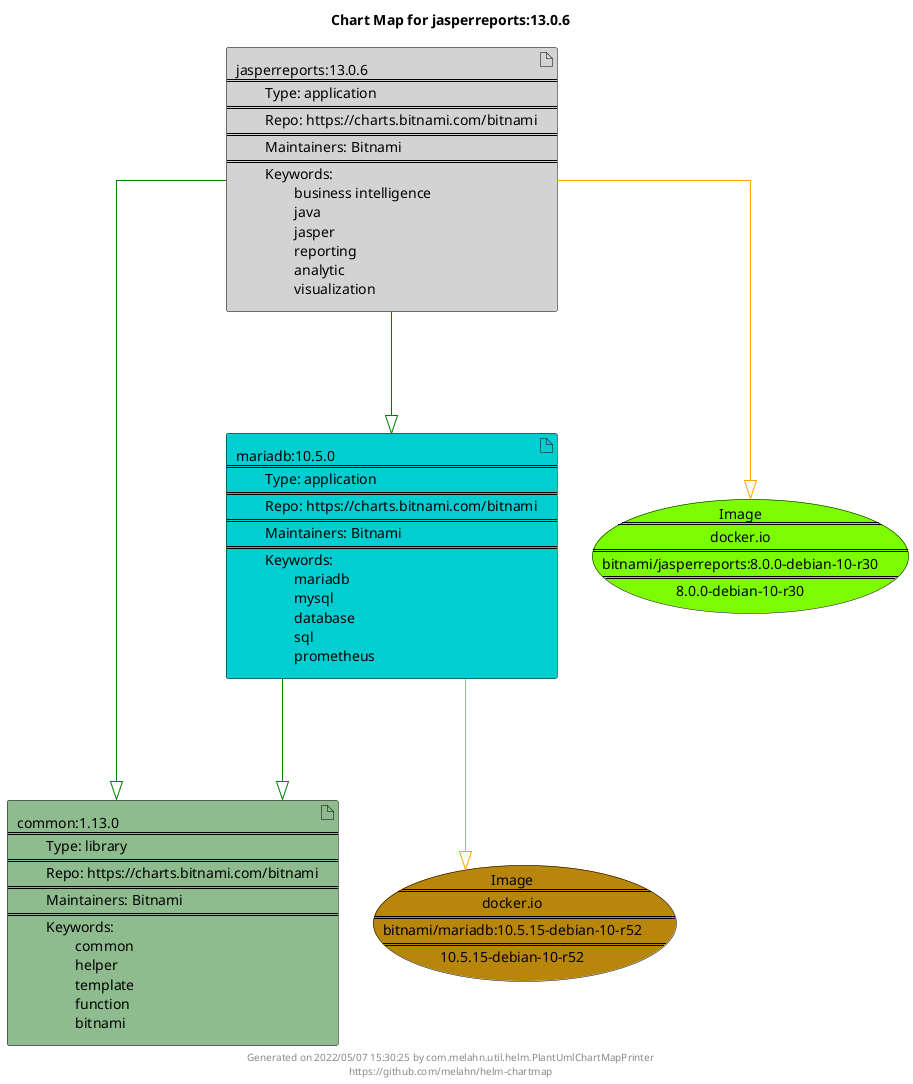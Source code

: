 @startuml
skinparam linetype ortho
skinparam backgroundColor white
skinparam usecaseBorderColor black
skinparam usecaseArrowColor LightSlateGray
skinparam artifactBorderColor black
skinparam artifactArrowColor LightSlateGray

title Chart Map for jasperreports:13.0.6

'There are 3 referenced Helm Charts
artifact "jasperreports:13.0.6\n====\n\tType: application\n====\n\tRepo: https://charts.bitnami.com/bitnami\n====\n\tMaintainers: Bitnami\n====\n\tKeywords: \n\t\tbusiness intelligence\n\t\tjava\n\t\tjasper\n\t\treporting\n\t\tanalytic\n\t\tvisualization" as jasperreports_13_0_6 #LightGrey
artifact "common:1.13.0\n====\n\tType: library\n====\n\tRepo: https://charts.bitnami.com/bitnami\n====\n\tMaintainers: Bitnami\n====\n\tKeywords: \n\t\tcommon\n\t\thelper\n\t\ttemplate\n\t\tfunction\n\t\tbitnami" as common_1_13_0 #DarkSeaGreen
artifact "mariadb:10.5.0\n====\n\tType: application\n====\n\tRepo: https://charts.bitnami.com/bitnami\n====\n\tMaintainers: Bitnami\n====\n\tKeywords: \n\t\tmariadb\n\t\tmysql\n\t\tdatabase\n\t\tsql\n\t\tprometheus" as mariadb_10_5_0 #DarkTurquoise

'There are 2 referenced Docker Images
usecase "Image\n====\ndocker.io\n====\nbitnami/mariadb:10.5.15-debian-10-r52\n====\n10.5.15-debian-10-r52" as docker_io_bitnami_mariadb_10_5_15_debian_10_r52 #DarkGoldenRod
usecase "Image\n====\ndocker.io\n====\nbitnami/jasperreports:8.0.0-debian-10-r30\n====\n8.0.0-debian-10-r30" as docker_io_bitnami_jasperreports_8_0_0_debian_10_r30 #LawnGreen

'Chart Dependencies
jasperreports_13_0_6--[#green]-|>common_1_13_0
jasperreports_13_0_6--[#green]-|>mariadb_10_5_0
mariadb_10_5_0--[#green]-|>common_1_13_0
jasperreports_13_0_6--[#orange]-|>docker_io_bitnami_jasperreports_8_0_0_debian_10_r30
mariadb_10_5_0--[#orange]-|>docker_io_bitnami_mariadb_10_5_15_debian_10_r52

center footer Generated on 2022/05/07 15:30:25 by com.melahn.util.helm.PlantUmlChartMapPrinter\nhttps://github.com/melahn/helm-chartmap
@enduml
